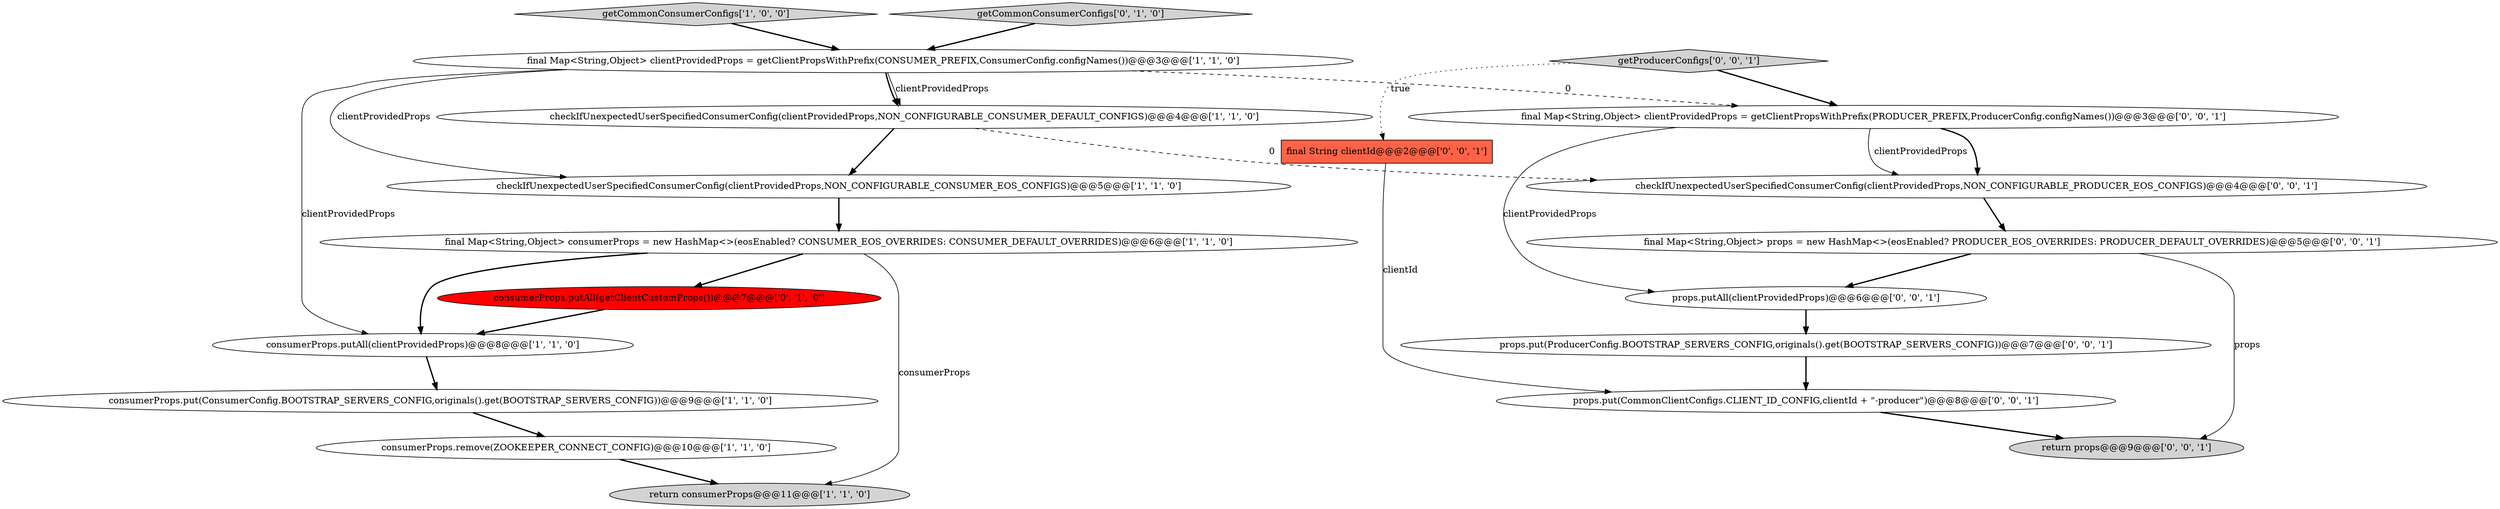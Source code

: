 digraph {
1 [style = filled, label = "return consumerProps@@@11@@@['1', '1', '0']", fillcolor = lightgray, shape = ellipse image = "AAA0AAABBB1BBB"];
5 [style = filled, label = "checkIfUnexpectedUserSpecifiedConsumerConfig(clientProvidedProps,NON_CONFIGURABLE_CONSUMER_DEFAULT_CONFIGS)@@@4@@@['1', '1', '0']", fillcolor = white, shape = ellipse image = "AAA0AAABBB1BBB"];
6 [style = filled, label = "consumerProps.putAll(clientProvidedProps)@@@8@@@['1', '1', '0']", fillcolor = white, shape = ellipse image = "AAA0AAABBB1BBB"];
11 [style = filled, label = "checkIfUnexpectedUserSpecifiedConsumerConfig(clientProvidedProps,NON_CONFIGURABLE_PRODUCER_EOS_CONFIGS)@@@4@@@['0', '0', '1']", fillcolor = white, shape = ellipse image = "AAA0AAABBB3BBB"];
15 [style = filled, label = "return props@@@9@@@['0', '0', '1']", fillcolor = lightgray, shape = ellipse image = "AAA0AAABBB3BBB"];
16 [style = filled, label = "props.put(CommonClientConfigs.CLIENT_ID_CONFIG,clientId + \"-producer\")@@@8@@@['0', '0', '1']", fillcolor = white, shape = ellipse image = "AAA0AAABBB3BBB"];
18 [style = filled, label = "final Map<String,Object> props = new HashMap<>(eosEnabled? PRODUCER_EOS_OVERRIDES: PRODUCER_DEFAULT_OVERRIDES)@@@5@@@['0', '0', '1']", fillcolor = white, shape = ellipse image = "AAA0AAABBB3BBB"];
12 [style = filled, label = "getProducerConfigs['0', '0', '1']", fillcolor = lightgray, shape = diamond image = "AAA0AAABBB3BBB"];
17 [style = filled, label = "final String clientId@@@2@@@['0', '0', '1']", fillcolor = tomato, shape = box image = "AAA0AAABBB3BBB"];
10 [style = filled, label = "consumerProps.putAll(getClientCustomProps())@@@7@@@['0', '1', '0']", fillcolor = red, shape = ellipse image = "AAA1AAABBB2BBB"];
14 [style = filled, label = "props.putAll(clientProvidedProps)@@@6@@@['0', '0', '1']", fillcolor = white, shape = ellipse image = "AAA0AAABBB3BBB"];
0 [style = filled, label = "final Map<String,Object> consumerProps = new HashMap<>(eosEnabled? CONSUMER_EOS_OVERRIDES: CONSUMER_DEFAULT_OVERRIDES)@@@6@@@['1', '1', '0']", fillcolor = white, shape = ellipse image = "AAA0AAABBB1BBB"];
2 [style = filled, label = "final Map<String,Object> clientProvidedProps = getClientPropsWithPrefix(CONSUMER_PREFIX,ConsumerConfig.configNames())@@@3@@@['1', '1', '0']", fillcolor = white, shape = ellipse image = "AAA0AAABBB1BBB"];
4 [style = filled, label = "getCommonConsumerConfigs['1', '0', '0']", fillcolor = lightgray, shape = diamond image = "AAA0AAABBB1BBB"];
7 [style = filled, label = "consumerProps.put(ConsumerConfig.BOOTSTRAP_SERVERS_CONFIG,originals().get(BOOTSTRAP_SERVERS_CONFIG))@@@9@@@['1', '1', '0']", fillcolor = white, shape = ellipse image = "AAA0AAABBB1BBB"];
8 [style = filled, label = "consumerProps.remove(ZOOKEEPER_CONNECT_CONFIG)@@@10@@@['1', '1', '0']", fillcolor = white, shape = ellipse image = "AAA0AAABBB1BBB"];
9 [style = filled, label = "getCommonConsumerConfigs['0', '1', '0']", fillcolor = lightgray, shape = diamond image = "AAA0AAABBB2BBB"];
13 [style = filled, label = "final Map<String,Object> clientProvidedProps = getClientPropsWithPrefix(PRODUCER_PREFIX,ProducerConfig.configNames())@@@3@@@['0', '0', '1']", fillcolor = white, shape = ellipse image = "AAA0AAABBB3BBB"];
3 [style = filled, label = "checkIfUnexpectedUserSpecifiedConsumerConfig(clientProvidedProps,NON_CONFIGURABLE_CONSUMER_EOS_CONFIGS)@@@5@@@['1', '1', '0']", fillcolor = white, shape = ellipse image = "AAA0AAABBB1BBB"];
19 [style = filled, label = "props.put(ProducerConfig.BOOTSTRAP_SERVERS_CONFIG,originals().get(BOOTSTRAP_SERVERS_CONFIG))@@@7@@@['0', '0', '1']", fillcolor = white, shape = ellipse image = "AAA0AAABBB3BBB"];
5->3 [style = bold, label=""];
16->15 [style = bold, label=""];
2->5 [style = solid, label="clientProvidedProps"];
12->17 [style = dotted, label="true"];
13->14 [style = solid, label="clientProvidedProps"];
0->6 [style = bold, label=""];
9->2 [style = bold, label=""];
13->11 [style = solid, label="clientProvidedProps"];
14->19 [style = bold, label=""];
2->3 [style = solid, label="clientProvidedProps"];
0->1 [style = solid, label="consumerProps"];
4->2 [style = bold, label=""];
18->15 [style = solid, label="props"];
7->8 [style = bold, label=""];
13->11 [style = bold, label=""];
10->6 [style = bold, label=""];
11->18 [style = bold, label=""];
3->0 [style = bold, label=""];
19->16 [style = bold, label=""];
8->1 [style = bold, label=""];
12->13 [style = bold, label=""];
0->10 [style = bold, label=""];
5->11 [style = dashed, label="0"];
2->13 [style = dashed, label="0"];
17->16 [style = solid, label="clientId"];
2->6 [style = solid, label="clientProvidedProps"];
6->7 [style = bold, label=""];
18->14 [style = bold, label=""];
2->5 [style = bold, label=""];
}
